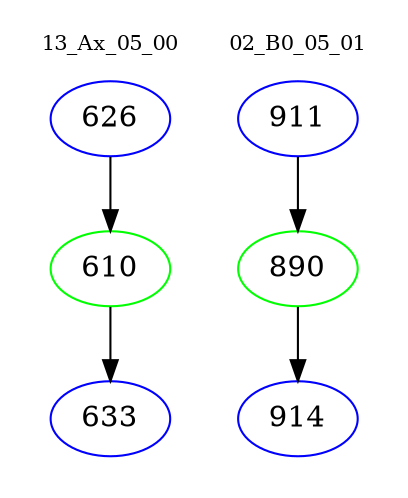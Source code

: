 digraph{
subgraph cluster_0 {
color = white
label = "13_Ax_05_00";
fontsize=10;
T0_626 [label="626", color="blue"]
T0_626 -> T0_610 [color="black"]
T0_610 [label="610", color="green"]
T0_610 -> T0_633 [color="black"]
T0_633 [label="633", color="blue"]
}
subgraph cluster_1 {
color = white
label = "02_B0_05_01";
fontsize=10;
T1_911 [label="911", color="blue"]
T1_911 -> T1_890 [color="black"]
T1_890 [label="890", color="green"]
T1_890 -> T1_914 [color="black"]
T1_914 [label="914", color="blue"]
}
}
